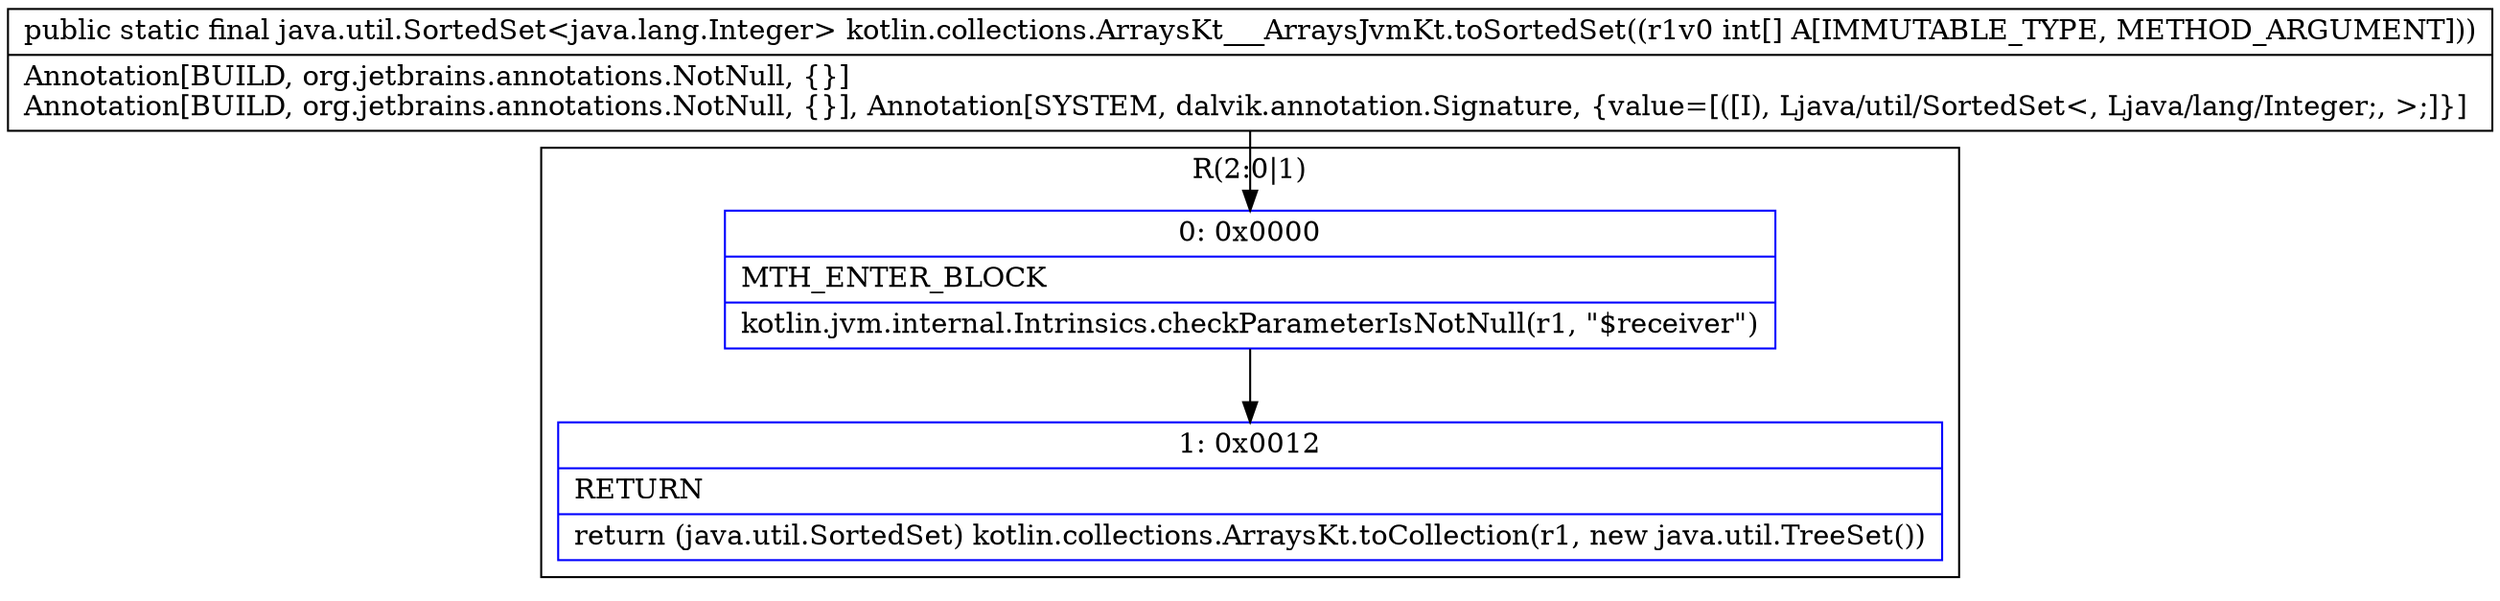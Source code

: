 digraph "CFG forkotlin.collections.ArraysKt___ArraysJvmKt.toSortedSet([I)Ljava\/util\/SortedSet;" {
subgraph cluster_Region_1147499622 {
label = "R(2:0|1)";
node [shape=record,color=blue];
Node_0 [shape=record,label="{0\:\ 0x0000|MTH_ENTER_BLOCK\l|kotlin.jvm.internal.Intrinsics.checkParameterIsNotNull(r1, \"$receiver\")\l}"];
Node_1 [shape=record,label="{1\:\ 0x0012|RETURN\l|return (java.util.SortedSet) kotlin.collections.ArraysKt.toCollection(r1, new java.util.TreeSet())\l}"];
}
MethodNode[shape=record,label="{public static final java.util.SortedSet\<java.lang.Integer\> kotlin.collections.ArraysKt___ArraysJvmKt.toSortedSet((r1v0 int[] A[IMMUTABLE_TYPE, METHOD_ARGUMENT]))  | Annotation[BUILD, org.jetbrains.annotations.NotNull, \{\}]\lAnnotation[BUILD, org.jetbrains.annotations.NotNull, \{\}], Annotation[SYSTEM, dalvik.annotation.Signature, \{value=[([I), Ljava\/util\/SortedSet\<, Ljava\/lang\/Integer;, \>;]\}]\l}"];
MethodNode -> Node_0;
Node_0 -> Node_1;
}

